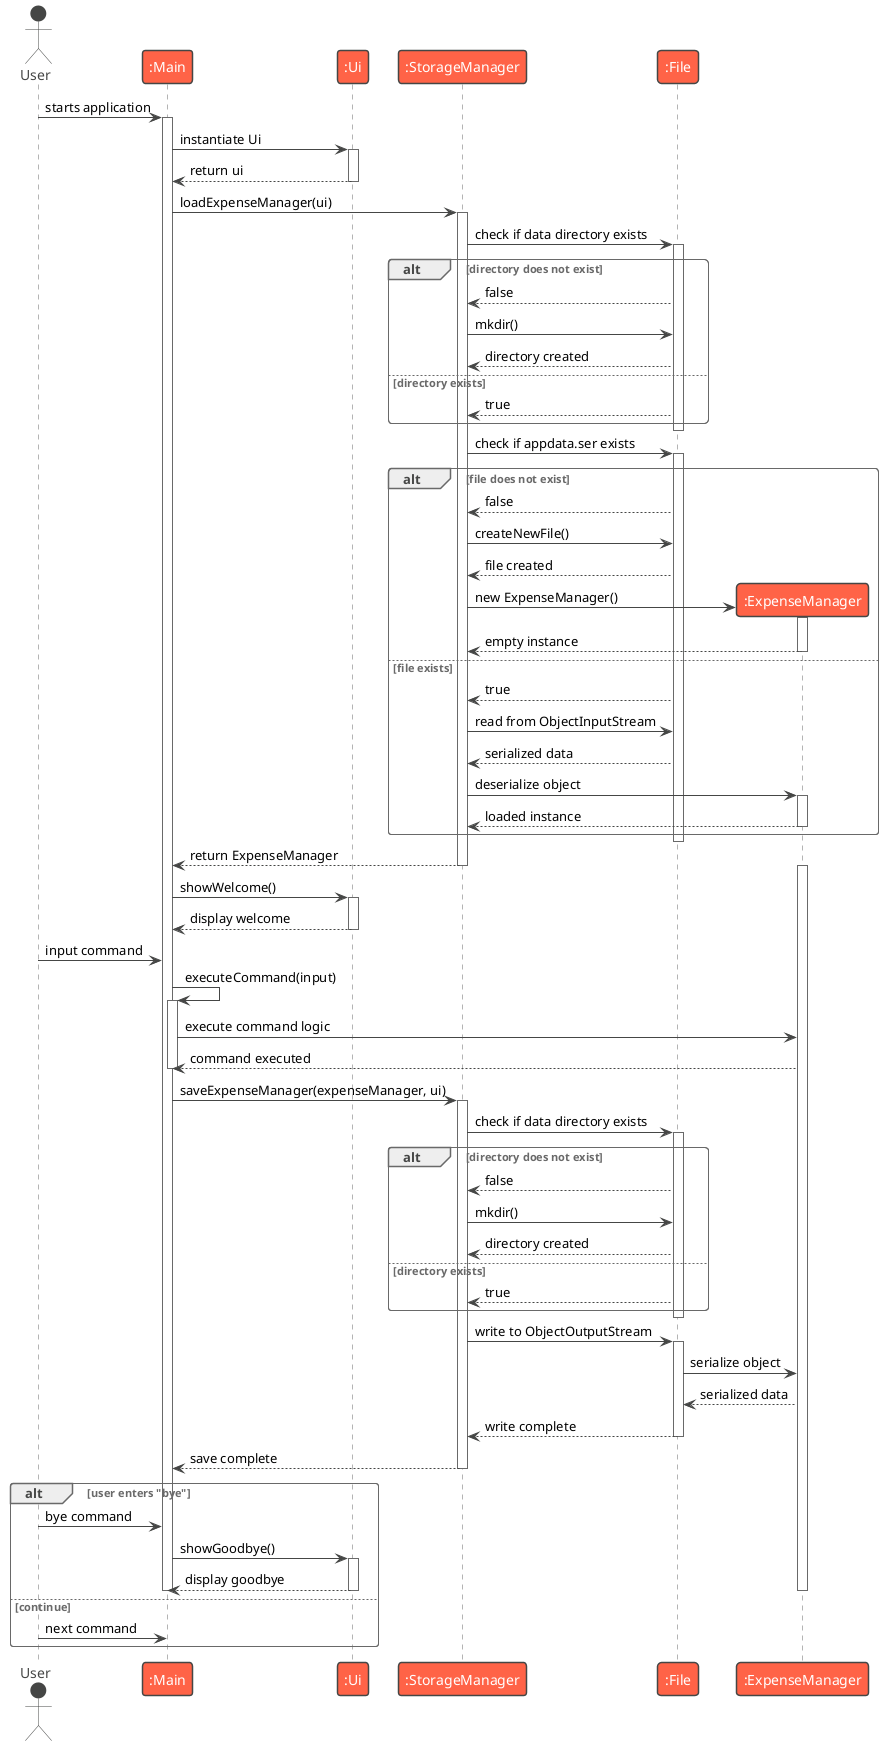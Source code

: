 '@enduml

@startuml
!theme vibrant
actor User
participant ":Main" as Main
participant ":Ui" as Ui
participant ":StorageManager" as StorageManager
participant ":File" as File

User -> Main : starts application
activate Main

Main -> Ui : instantiate Ui
activate Ui
Ui --> Main : return ui
deactivate Ui

' Load ExpenseManager on startup
Main -> StorageManager : loadExpenseManager(ui)
activate StorageManager

StorageManager -> File : check if data directory exists
activate File
alt directory does not exist
    File --> StorageManager : false
    StorageManager -> File : mkdir()
    File --> StorageManager : directory created
else directory exists
    File --> StorageManager : true
end
deactivate File

StorageManager -> File : check if appdata.ser exists
activate File
alt file does not exist
    File --> StorageManager : false
    StorageManager -> File : createNewFile()
    File --> StorageManager : file created
    create participant ":ExpenseManager" as ExpenseManager
    StorageManager -> ExpenseManager : new ExpenseManager()
    activate ExpenseManager
    ExpenseManager --> StorageManager : empty instance
    deactivate ExpenseManager
else file exists
    File --> StorageManager : true
    StorageManager -> File : read from ObjectInputStream
    File --> StorageManager : serialized data
    StorageManager -> ExpenseManager : deserialize object
    activate ExpenseManager
    ExpenseManager --> StorageManager : loaded instance
    deactivate ExpenseManager
end
deactivate File

StorageManager --> Main : return ExpenseManager
deactivate StorageManager

activate ExpenseManager

' Show welcome message
Main -> Ui : showWelcome()
activate Ui
Ui --> Main : display welcome
deactivate Ui

' User input loop
User -> Main : input command
Main -> Main : executeCommand(input)
activate Main
Main -> ExpenseManager : execute command logic
ExpenseManager --> Main : command executed
deactivate Main

' Save ExpenseManager after command execution
Main -> StorageManager : saveExpenseManager(expenseManager, ui)
activate StorageManager

StorageManager -> File : check if data directory exists
activate File
alt directory does not exist
    File --> StorageManager : false
    StorageManager -> File : mkdir()
    File --> StorageManager : directory created
else directory exists
    File --> StorageManager : true
end
deactivate File

StorageManager -> File : write to ObjectOutputStream
activate File
File -> ExpenseManager : serialize object
ExpenseManager --> File : serialized data
File --> StorageManager : write complete
deactivate File

StorageManager --> Main : save complete
deactivate StorageManager

' Continue loop or exit
alt user enters "bye"
    User -> Main : bye command
    Main -> Ui : showGoodbye()
    activate Ui
    Ui --> Main : display goodbye
    deactivate Ui
    deactivate ExpenseManager
    deactivate Main
else continue
    User -> Main : next command
end

@enduml